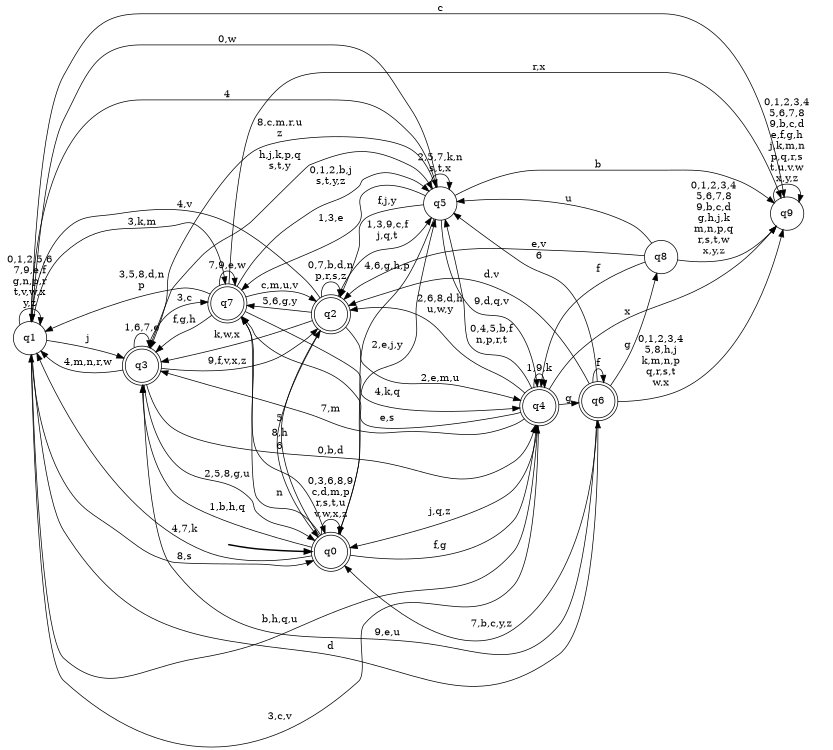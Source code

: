 digraph BlueStar {
__start0 [style = invis, shape = none, label = "", width = 0, height = 0];

rankdir=LR;
size="8,5";

s0 [style="rounded,filled", color="black", fillcolor="white" shape="doublecircle", label="q0"];
s1 [style="filled", color="black", fillcolor="white" shape="circle", label="q1"];
s2 [style="rounded,filled", color="black", fillcolor="white" shape="doublecircle", label="q2"];
s3 [style="rounded,filled", color="black", fillcolor="white" shape="doublecircle", label="q3"];
s4 [style="rounded,filled", color="black", fillcolor="white" shape="doublecircle", label="q4"];
s5 [style="filled", color="black", fillcolor="white" shape="circle", label="q5"];
s6 [style="rounded,filled", color="black", fillcolor="white" shape="doublecircle", label="q6"];
s7 [style="rounded,filled", color="black", fillcolor="white" shape="doublecircle", label="q7"];
s8 [style="filled", color="black", fillcolor="white" shape="circle", label="q8"];
s9 [style="filled", color="black", fillcolor="white" shape="circle", label="q9"];
subgraph cluster_main { 
	graph [pad=".75", ranksep="0.15", nodesep="0.15"];
	 style=invis; 
	__start0 -> s0 [penwidth=2];
}
s0 -> s0 [label="0,3,6,8,9\nc,d,m,p\nr,s,t,u\nv,w,x,z"];
s0 -> s1 [label="4,7,k"];
s0 -> s2 [label="5"];
s0 -> s3 [label="1,b,h,q"];
s0 -> s4 [label="f,g"];
s0 -> s5 [label="2,e,j,y"];
s0 -> s7 [label="n"];
s1 -> s0 [label="8,s"];
s1 -> s1 [label="0,1,2,5,6\n7,9,e,f\ng,n,p,r\nt,v,w,x\ny,z"];
s1 -> s3 [label="j"];
s1 -> s4 [label="b,h,q,u"];
s1 -> s5 [label="4"];
s1 -> s6 [label="d"];
s1 -> s7 [label="3,k,m"];
s1 -> s9 [label="c"];
s2 -> s0 [label="8,h"];
s2 -> s1 [label="4,v"];
s2 -> s2 [label="0,7,b,d,n\np,r,s,z"];
s2 -> s3 [label="k,w,x"];
s2 -> s4 [label="2,e,m,u"];
s2 -> s5 [label="1,3,9,c,f\nj,q,t"];
s2 -> s7 [label="5,6,g,y"];
s3 -> s0 [label="2,5,8,g,u"];
s3 -> s1 [label="4,m,n,r,w"];
s3 -> s2 [label="9,f,v,x,z"];
s3 -> s3 [label="1,6,7,e"];
s3 -> s4 [label="0,b,d"];
s3 -> s5 [label="h,j,k,p,q\ns,t,y"];
s3 -> s7 [label="3,c"];
s4 -> s0 [label="j,q,z"];
s4 -> s1 [label="3,c,v"];
s4 -> s2 [label="2,6,8,d,h\nu,w,y"];
s4 -> s3 [label="7,m"];
s4 -> s4 [label="1,9,k"];
s4 -> s5 [label="0,4,5,b,f\nn,p,r,t"];
s4 -> s6 [label="g"];
s4 -> s7 [label="e,s"];
s4 -> s9 [label="x"];
s5 -> s0 [label="4,6,g,h,p"];
s5 -> s1 [label="0,w"];
s5 -> s2 [label="f,j,y"];
s5 -> s3 [label="8,c,m,r,u\nz"];
s5 -> s4 [label="9,d,q,v"];
s5 -> s5 [label="2,5,7,k,n\ns,t,x"];
s5 -> s7 [label="1,3,e"];
s5 -> s9 [label="b"];
s6 -> s0 [label="7,b,c,y,z"];
s6 -> s2 [label="d,v"];
s6 -> s3 [label="9,e,u"];
s6 -> s5 [label="6"];
s6 -> s6 [label="f"];
s6 -> s8 [label="g"];
s6 -> s9 [label="0,1,2,3,4\n5,8,h,j\nk,m,n,p\nq,r,s,t\nw,x"];
s7 -> s0 [label="6"];
s7 -> s1 [label="3,5,8,d,n\np"];
s7 -> s2 [label="c,m,u,v"];
s7 -> s3 [label="f,g,h"];
s7 -> s4 [label="4,k,q"];
s7 -> s5 [label="0,1,2,b,j\ns,t,y,z"];
s7 -> s7 [label="7,9,e,w"];
s7 -> s9 [label="r,x"];
s8 -> s2 [label="e,v"];
s8 -> s4 [label="f"];
s8 -> s5 [label="u"];
s8 -> s9 [label="0,1,2,3,4\n5,6,7,8\n9,b,c,d\ng,h,j,k\nm,n,p,q\nr,s,t,w\nx,y,z"];
s9 -> s9 [label="0,1,2,3,4\n5,6,7,8\n9,b,c,d\ne,f,g,h\nj,k,m,n\np,q,r,s\nt,u,v,w\nx,y,z"];

}